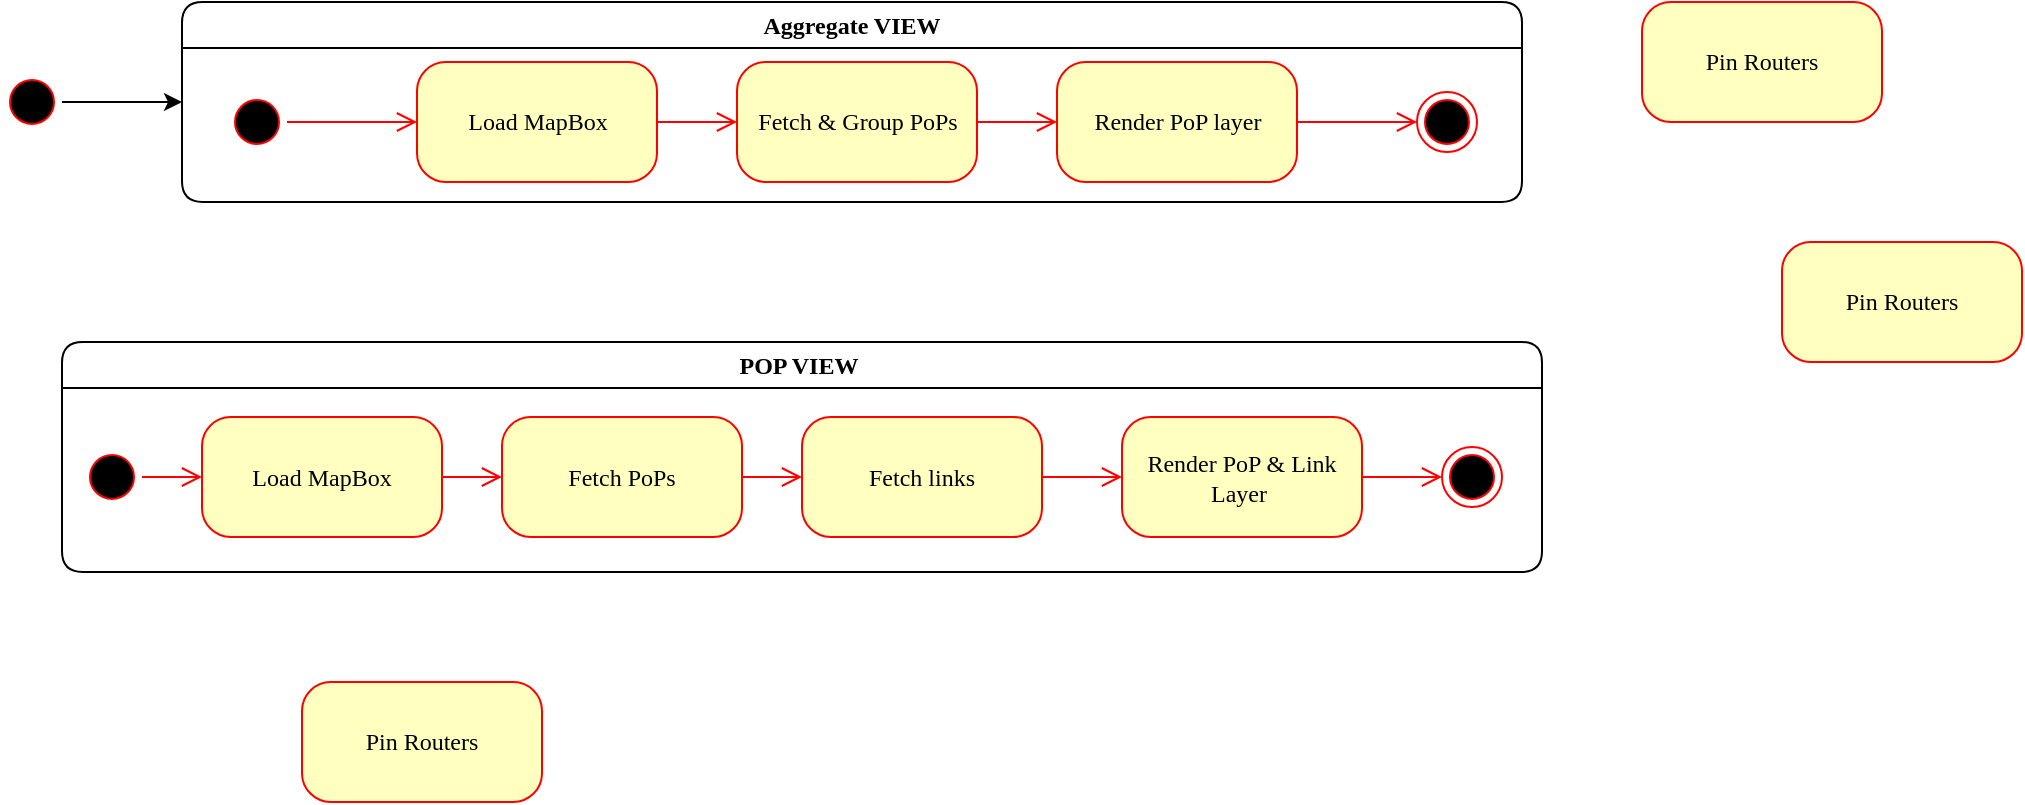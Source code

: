 <mxfile version="21.7.1" type="github">
  <diagram name="Page-1" id="58cdce13-f638-feb5-8d6f-7d28b1aa9fa0">
    <mxGraphModel dx="1075" dy="484" grid="1" gridSize="10" guides="1" tooltips="1" connect="1" arrows="1" fold="1" page="1" pageScale="1" pageWidth="1100" pageHeight="850" background="none" math="0" shadow="0">
      <root>
        <mxCell id="0" />
        <mxCell id="1" parent="0" />
        <mxCell id="2a3bc250acf0617d-7" value="Aggregate VIEW" style="swimlane;whiteSpace=wrap;html=1;rounded=1;shadow=0;comic=0;labelBackgroundColor=none;strokeWidth=1;fontFamily=Verdana;fontSize=12;align=center;startSize=23;" parent="1" vertex="1">
          <mxGeometry x="110" y="100" width="670" height="100" as="geometry" />
        </mxCell>
        <mxCell id="3cde6dad864a17aa-10" style="edgeStyle=elbowEdgeStyle;html=1;labelBackgroundColor=none;endArrow=open;endSize=8;strokeColor=#ff0000;fontFamily=Verdana;fontSize=12;align=left;" parent="2a3bc250acf0617d-7" source="382b91b5511bd0f7-8" target="3cde6dad864a17aa-1" edge="1">
          <mxGeometry relative="1" as="geometry" />
        </mxCell>
        <mxCell id="382b91b5511bd0f7-8" value="Load MapBox" style="rounded=1;whiteSpace=wrap;html=1;arcSize=24;fillColor=#ffffc0;strokeColor=#ff0000;shadow=0;comic=0;labelBackgroundColor=none;fontFamily=Verdana;fontSize=12;fontColor=#000000;align=center;" parent="2a3bc250acf0617d-7" vertex="1">
          <mxGeometry x="117.5" y="30" width="120" height="60" as="geometry" />
        </mxCell>
        <mxCell id="24f968d109e7d6b4-3" value="" style="ellipse;html=1;shape=endState;fillColor=#000000;strokeColor=#ff0000;rounded=1;shadow=0;comic=0;labelBackgroundColor=none;fontFamily=Verdana;fontSize=12;fontColor=#000000;align=center;" parent="2a3bc250acf0617d-7" vertex="1">
          <mxGeometry x="617.5" y="45" width="30" height="30" as="geometry" />
        </mxCell>
        <mxCell id="3cde6dad864a17aa-9" style="edgeStyle=elbowEdgeStyle;html=1;labelBackgroundColor=none;endArrow=open;endSize=8;strokeColor=#ff0000;fontFamily=Verdana;fontSize=12;align=left;" parent="2a3bc250acf0617d-7" source="2a3bc250acf0617d-3" target="382b91b5511bd0f7-8" edge="1">
          <mxGeometry relative="1" as="geometry" />
        </mxCell>
        <mxCell id="2a3bc250acf0617d-3" value="" style="ellipse;html=1;shape=startState;fillColor=#000000;strokeColor=#ff0000;rounded=1;shadow=0;comic=0;labelBackgroundColor=none;fontFamily=Verdana;fontSize=12;fontColor=#000000;align=center;direction=south;" parent="2a3bc250acf0617d-7" vertex="1">
          <mxGeometry x="22.5" y="45" width="30" height="30" as="geometry" />
        </mxCell>
        <mxCell id="3cde6dad864a17aa-11" style="edgeStyle=elbowEdgeStyle;html=1;labelBackgroundColor=none;endArrow=open;endSize=8;strokeColor=#ff0000;fontFamily=Verdana;fontSize=12;align=left;" parent="2a3bc250acf0617d-7" source="3cde6dad864a17aa-1" target="3cde6dad864a17aa-2" edge="1">
          <mxGeometry relative="1" as="geometry" />
        </mxCell>
        <mxCell id="3cde6dad864a17aa-1" value="Fetch &amp;amp; Group PoPs" style="rounded=1;whiteSpace=wrap;html=1;arcSize=24;fillColor=#ffffc0;strokeColor=#ff0000;shadow=0;comic=0;labelBackgroundColor=none;fontFamily=Verdana;fontSize=12;fontColor=#000000;align=center;" parent="2a3bc250acf0617d-7" vertex="1">
          <mxGeometry x="277.5" y="30" width="120" height="60" as="geometry" />
        </mxCell>
        <mxCell id="3cde6dad864a17aa-12" style="edgeStyle=elbowEdgeStyle;html=1;labelBackgroundColor=none;endArrow=open;endSize=8;strokeColor=#ff0000;fontFamily=Verdana;fontSize=12;align=left;" parent="2a3bc250acf0617d-7" source="3cde6dad864a17aa-2" target="24f968d109e7d6b4-3" edge="1">
          <mxGeometry relative="1" as="geometry" />
        </mxCell>
        <mxCell id="3cde6dad864a17aa-2" value="Render PoP layer" style="rounded=1;whiteSpace=wrap;html=1;arcSize=24;fillColor=#ffffc0;strokeColor=#ff0000;shadow=0;comic=0;labelBackgroundColor=none;fontFamily=Verdana;fontSize=12;fontColor=#000000;align=center;" parent="2a3bc250acf0617d-7" vertex="1">
          <mxGeometry x="437.5" y="30" width="120" height="60" as="geometry" />
        </mxCell>
        <mxCell id="A9-Bk-MoaApPVJyOICWv-4" value="POP VIEW&amp;nbsp;" style="swimlane;whiteSpace=wrap;html=1;rounded=1;shadow=0;comic=0;labelBackgroundColor=none;strokeWidth=1;fontFamily=Verdana;fontSize=12;align=center;startSize=23;" vertex="1" parent="1">
          <mxGeometry x="50" y="270" width="740" height="115" as="geometry" />
        </mxCell>
        <mxCell id="A9-Bk-MoaApPVJyOICWv-5" style="edgeStyle=elbowEdgeStyle;html=1;labelBackgroundColor=none;endArrow=open;endSize=8;strokeColor=#ff0000;fontFamily=Verdana;fontSize=12;align=left;" edge="1" parent="A9-Bk-MoaApPVJyOICWv-4" source="A9-Bk-MoaApPVJyOICWv-6" target="A9-Bk-MoaApPVJyOICWv-11">
          <mxGeometry relative="1" as="geometry" />
        </mxCell>
        <mxCell id="A9-Bk-MoaApPVJyOICWv-6" value="Load MapBox" style="rounded=1;whiteSpace=wrap;html=1;arcSize=24;fillColor=#ffffc0;strokeColor=#ff0000;shadow=0;comic=0;labelBackgroundColor=none;fontFamily=Verdana;fontSize=12;fontColor=#000000;align=center;" vertex="1" parent="A9-Bk-MoaApPVJyOICWv-4">
          <mxGeometry x="70" y="37.5" width="120" height="60" as="geometry" />
        </mxCell>
        <mxCell id="A9-Bk-MoaApPVJyOICWv-7" value="" style="ellipse;html=1;shape=endState;fillColor=#000000;strokeColor=#ff0000;rounded=1;shadow=0;comic=0;labelBackgroundColor=none;fontFamily=Verdana;fontSize=12;fontColor=#000000;align=center;" vertex="1" parent="A9-Bk-MoaApPVJyOICWv-4">
          <mxGeometry x="690" y="52.5" width="30" height="30" as="geometry" />
        </mxCell>
        <mxCell id="A9-Bk-MoaApPVJyOICWv-8" style="edgeStyle=elbowEdgeStyle;html=1;labelBackgroundColor=none;endArrow=open;endSize=8;strokeColor=#ff0000;fontFamily=Verdana;fontSize=12;align=left;" edge="1" parent="A9-Bk-MoaApPVJyOICWv-4" source="A9-Bk-MoaApPVJyOICWv-9" target="A9-Bk-MoaApPVJyOICWv-6">
          <mxGeometry relative="1" as="geometry" />
        </mxCell>
        <mxCell id="A9-Bk-MoaApPVJyOICWv-9" value="" style="ellipse;html=1;shape=startState;fillColor=#000000;strokeColor=#ff0000;rounded=1;shadow=0;comic=0;labelBackgroundColor=none;fontFamily=Verdana;fontSize=12;fontColor=#000000;align=center;direction=south;" vertex="1" parent="A9-Bk-MoaApPVJyOICWv-4">
          <mxGeometry x="10" y="52.5" width="30" height="30" as="geometry" />
        </mxCell>
        <mxCell id="A9-Bk-MoaApPVJyOICWv-10" style="edgeStyle=elbowEdgeStyle;html=1;labelBackgroundColor=none;endArrow=open;endSize=8;strokeColor=#ff0000;fontFamily=Verdana;fontSize=12;align=left;" edge="1" parent="A9-Bk-MoaApPVJyOICWv-4" source="A9-Bk-MoaApPVJyOICWv-11" target="A9-Bk-MoaApPVJyOICWv-13">
          <mxGeometry relative="1" as="geometry" />
        </mxCell>
        <mxCell id="A9-Bk-MoaApPVJyOICWv-11" value="Fetch PoPs" style="rounded=1;whiteSpace=wrap;html=1;arcSize=24;fillColor=#ffffc0;strokeColor=#ff0000;shadow=0;comic=0;labelBackgroundColor=none;fontFamily=Verdana;fontSize=12;fontColor=#000000;align=center;" vertex="1" parent="A9-Bk-MoaApPVJyOICWv-4">
          <mxGeometry x="220" y="37.5" width="120" height="60" as="geometry" />
        </mxCell>
        <mxCell id="A9-Bk-MoaApPVJyOICWv-12" style="edgeStyle=elbowEdgeStyle;html=1;labelBackgroundColor=none;endArrow=open;endSize=8;strokeColor=#ff0000;fontFamily=Verdana;fontSize=12;align=left;entryX=0;entryY=0.5;entryDx=0;entryDy=0;" edge="1" parent="A9-Bk-MoaApPVJyOICWv-4" source="A9-Bk-MoaApPVJyOICWv-13" target="A9-Bk-MoaApPVJyOICWv-15">
          <mxGeometry relative="1" as="geometry">
            <mxPoint x="560" y="100" as="targetPoint" />
          </mxGeometry>
        </mxCell>
        <mxCell id="A9-Bk-MoaApPVJyOICWv-13" value="Fetch links" style="rounded=1;whiteSpace=wrap;html=1;arcSize=24;fillColor=#ffffc0;strokeColor=#ff0000;shadow=0;comic=0;labelBackgroundColor=none;fontFamily=Verdana;fontSize=12;fontColor=#000000;align=center;" vertex="1" parent="A9-Bk-MoaApPVJyOICWv-4">
          <mxGeometry x="370" y="37.5" width="120" height="60" as="geometry" />
        </mxCell>
        <mxCell id="A9-Bk-MoaApPVJyOICWv-15" value="Render PoP &amp;amp; Link Layer&amp;nbsp;" style="rounded=1;whiteSpace=wrap;html=1;arcSize=24;fillColor=#ffffc0;strokeColor=#ff0000;shadow=0;comic=0;labelBackgroundColor=none;fontFamily=Verdana;fontSize=12;fontColor=#000000;align=center;" vertex="1" parent="A9-Bk-MoaApPVJyOICWv-4">
          <mxGeometry x="530" y="37.5" width="120" height="60" as="geometry" />
        </mxCell>
        <mxCell id="A9-Bk-MoaApPVJyOICWv-16" style="edgeStyle=elbowEdgeStyle;html=1;labelBackgroundColor=none;endArrow=open;endSize=8;strokeColor=#ff0000;fontFamily=Verdana;fontSize=12;align=left;exitX=1;exitY=0.5;exitDx=0;exitDy=0;entryX=0;entryY=0.5;entryDx=0;entryDy=0;" edge="1" parent="A9-Bk-MoaApPVJyOICWv-4" source="A9-Bk-MoaApPVJyOICWv-15" target="A9-Bk-MoaApPVJyOICWv-7">
          <mxGeometry relative="1" as="geometry">
            <mxPoint x="680" y="99.58" as="sourcePoint" />
            <mxPoint x="750" y="99.58" as="targetPoint" />
          </mxGeometry>
        </mxCell>
        <mxCell id="A9-Bk-MoaApPVJyOICWv-20" value="Pin Routers" style="rounded=1;whiteSpace=wrap;html=1;arcSize=24;fillColor=#ffffc0;strokeColor=#ff0000;shadow=0;comic=0;labelBackgroundColor=none;fontFamily=Verdana;fontSize=12;fontColor=#000000;align=center;" vertex="1" parent="1">
          <mxGeometry x="840" y="100" width="120" height="60" as="geometry" />
        </mxCell>
        <mxCell id="A9-Bk-MoaApPVJyOICWv-21" value="Pin Routers" style="rounded=1;whiteSpace=wrap;html=1;arcSize=24;fillColor=#ffffc0;strokeColor=#ff0000;shadow=0;comic=0;labelBackgroundColor=none;fontFamily=Verdana;fontSize=12;fontColor=#000000;align=center;" vertex="1" parent="1">
          <mxGeometry x="170" y="440" width="120" height="60" as="geometry" />
        </mxCell>
        <mxCell id="A9-Bk-MoaApPVJyOICWv-23" value="Pin Routers" style="rounded=1;whiteSpace=wrap;html=1;arcSize=24;fillColor=#ffffc0;strokeColor=#ff0000;shadow=0;comic=0;labelBackgroundColor=none;fontFamily=Verdana;fontSize=12;fontColor=#000000;align=center;" vertex="1" parent="1">
          <mxGeometry x="910" y="220" width="120" height="60" as="geometry" />
        </mxCell>
        <mxCell id="A9-Bk-MoaApPVJyOICWv-25" style="edgeStyle=orthogonalEdgeStyle;rounded=0;orthogonalLoop=1;jettySize=auto;html=1;entryX=0;entryY=0.5;entryDx=0;entryDy=0;" edge="1" parent="1" source="A9-Bk-MoaApPVJyOICWv-24" target="2a3bc250acf0617d-7">
          <mxGeometry relative="1" as="geometry" />
        </mxCell>
        <mxCell id="A9-Bk-MoaApPVJyOICWv-24" value="" style="ellipse;html=1;shape=startState;fillColor=#000000;strokeColor=#ff0000;rounded=1;shadow=0;comic=0;labelBackgroundColor=none;fontFamily=Verdana;fontSize=12;fontColor=#000000;align=center;direction=south;" vertex="1" parent="1">
          <mxGeometry x="20" y="135" width="30" height="30" as="geometry" />
        </mxCell>
      </root>
    </mxGraphModel>
  </diagram>
</mxfile>
